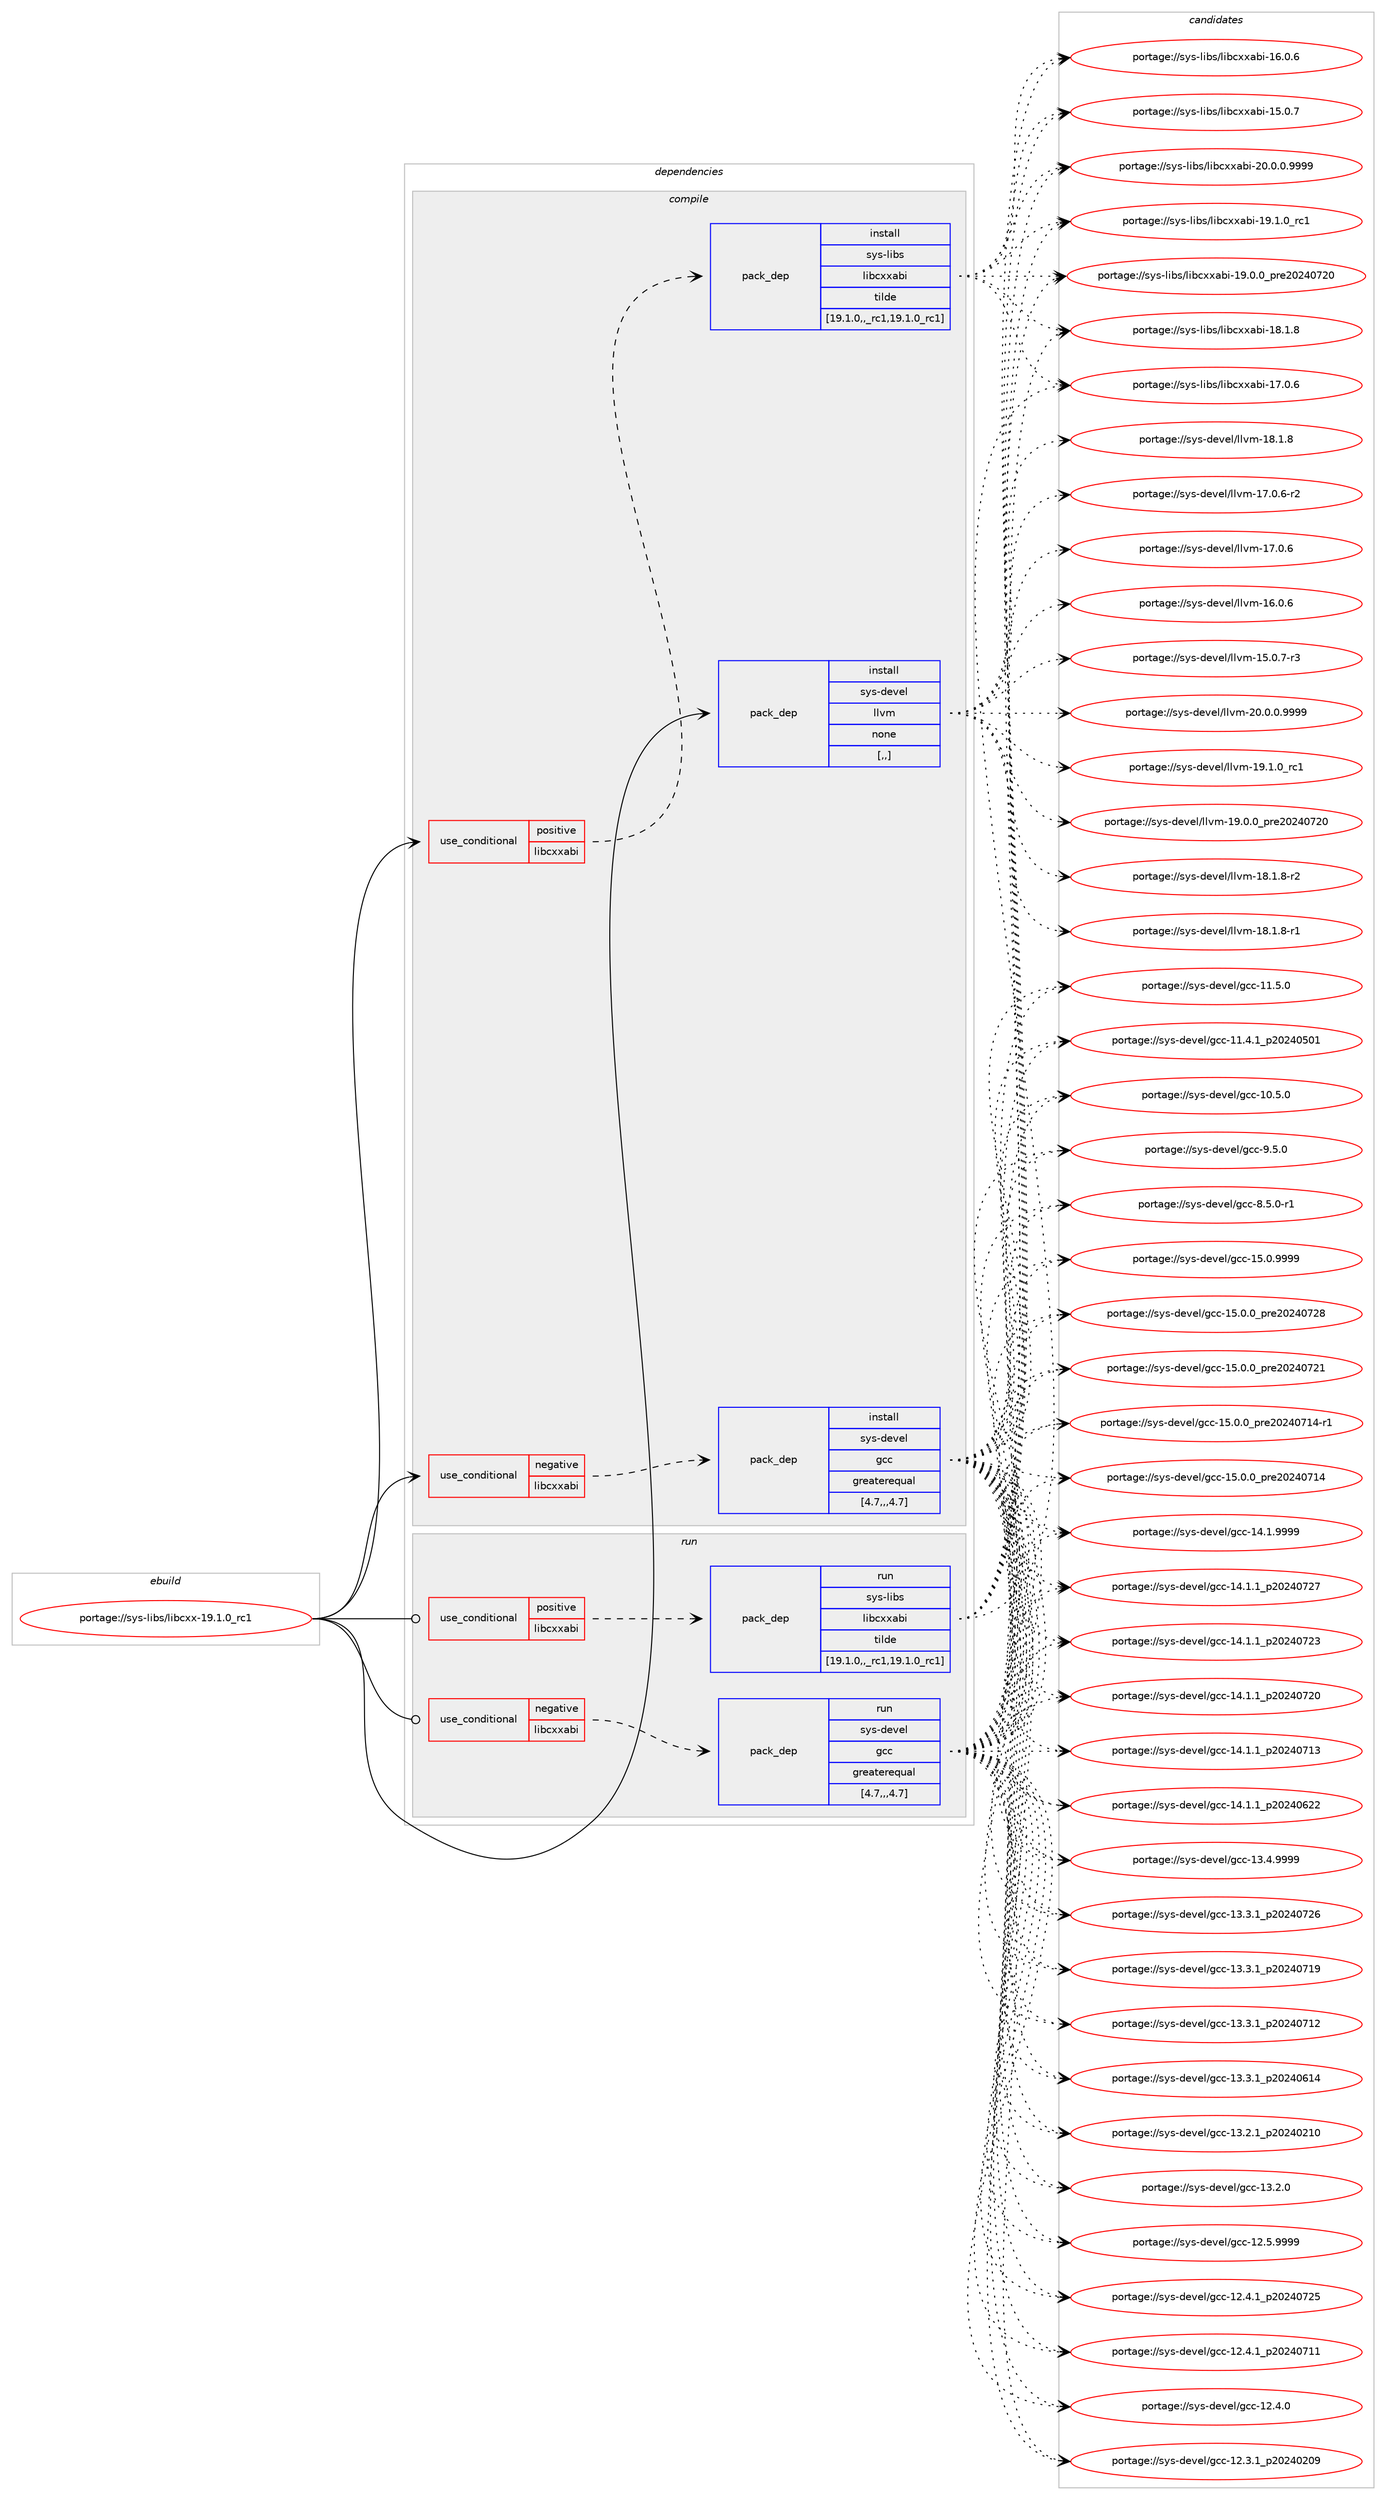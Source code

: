 digraph prolog {

# *************
# Graph options
# *************

newrank=true;
concentrate=true;
compound=true;
graph [rankdir=LR,fontname=Helvetica,fontsize=10,ranksep=1.5];#, ranksep=2.5, nodesep=0.2];
edge  [arrowhead=vee];
node  [fontname=Helvetica,fontsize=10];

# **********
# The ebuild
# **********

subgraph cluster_leftcol {
color=gray;
label=<<i>ebuild</i>>;
id [label="portage://sys-libs/libcxx-19.1.0_rc1", color=red, width=4, href="../sys-libs/libcxx-19.1.0_rc1.svg"];
}

# ****************
# The dependencies
# ****************

subgraph cluster_midcol {
color=gray;
label=<<i>dependencies</i>>;
subgraph cluster_compile {
fillcolor="#eeeeee";
style=filled;
label=<<i>compile</i>>;
subgraph cond117447 {
dependency440769 [label=<<TABLE BORDER="0" CELLBORDER="1" CELLSPACING="0" CELLPADDING="4"><TR><TD ROWSPAN="3" CELLPADDING="10">use_conditional</TD></TR><TR><TD>negative</TD></TR><TR><TD>libcxxabi</TD></TR></TABLE>>, shape=none, color=red];
subgraph pack320324 {
dependency440770 [label=<<TABLE BORDER="0" CELLBORDER="1" CELLSPACING="0" CELLPADDING="4" WIDTH="220"><TR><TD ROWSPAN="6" CELLPADDING="30">pack_dep</TD></TR><TR><TD WIDTH="110">install</TD></TR><TR><TD>sys-devel</TD></TR><TR><TD>gcc</TD></TR><TR><TD>greaterequal</TD></TR><TR><TD>[4.7,,,4.7]</TD></TR></TABLE>>, shape=none, color=blue];
}
dependency440769:e -> dependency440770:w [weight=20,style="dashed",arrowhead="vee"];
}
id:e -> dependency440769:w [weight=20,style="solid",arrowhead="vee"];
subgraph cond117448 {
dependency440771 [label=<<TABLE BORDER="0" CELLBORDER="1" CELLSPACING="0" CELLPADDING="4"><TR><TD ROWSPAN="3" CELLPADDING="10">use_conditional</TD></TR><TR><TD>positive</TD></TR><TR><TD>libcxxabi</TD></TR></TABLE>>, shape=none, color=red];
subgraph pack320325 {
dependency440772 [label=<<TABLE BORDER="0" CELLBORDER="1" CELLSPACING="0" CELLPADDING="4" WIDTH="220"><TR><TD ROWSPAN="6" CELLPADDING="30">pack_dep</TD></TR><TR><TD WIDTH="110">install</TD></TR><TR><TD>sys-libs</TD></TR><TR><TD>libcxxabi</TD></TR><TR><TD>tilde</TD></TR><TR><TD>[19.1.0,,_rc1,19.1.0_rc1]</TD></TR></TABLE>>, shape=none, color=blue];
}
dependency440771:e -> dependency440772:w [weight=20,style="dashed",arrowhead="vee"];
}
id:e -> dependency440771:w [weight=20,style="solid",arrowhead="vee"];
subgraph pack320326 {
dependency440773 [label=<<TABLE BORDER="0" CELLBORDER="1" CELLSPACING="0" CELLPADDING="4" WIDTH="220"><TR><TD ROWSPAN="6" CELLPADDING="30">pack_dep</TD></TR><TR><TD WIDTH="110">install</TD></TR><TR><TD>sys-devel</TD></TR><TR><TD>llvm</TD></TR><TR><TD>none</TD></TR><TR><TD>[,,]</TD></TR></TABLE>>, shape=none, color=blue];
}
id:e -> dependency440773:w [weight=20,style="solid",arrowhead="vee"];
}
subgraph cluster_compileandrun {
fillcolor="#eeeeee";
style=filled;
label=<<i>compile and run</i>>;
}
subgraph cluster_run {
fillcolor="#eeeeee";
style=filled;
label=<<i>run</i>>;
subgraph cond117449 {
dependency440774 [label=<<TABLE BORDER="0" CELLBORDER="1" CELLSPACING="0" CELLPADDING="4"><TR><TD ROWSPAN="3" CELLPADDING="10">use_conditional</TD></TR><TR><TD>negative</TD></TR><TR><TD>libcxxabi</TD></TR></TABLE>>, shape=none, color=red];
subgraph pack320327 {
dependency440775 [label=<<TABLE BORDER="0" CELLBORDER="1" CELLSPACING="0" CELLPADDING="4" WIDTH="220"><TR><TD ROWSPAN="6" CELLPADDING="30">pack_dep</TD></TR><TR><TD WIDTH="110">run</TD></TR><TR><TD>sys-devel</TD></TR><TR><TD>gcc</TD></TR><TR><TD>greaterequal</TD></TR><TR><TD>[4.7,,,4.7]</TD></TR></TABLE>>, shape=none, color=blue];
}
dependency440774:e -> dependency440775:w [weight=20,style="dashed",arrowhead="vee"];
}
id:e -> dependency440774:w [weight=20,style="solid",arrowhead="odot"];
subgraph cond117450 {
dependency440776 [label=<<TABLE BORDER="0" CELLBORDER="1" CELLSPACING="0" CELLPADDING="4"><TR><TD ROWSPAN="3" CELLPADDING="10">use_conditional</TD></TR><TR><TD>positive</TD></TR><TR><TD>libcxxabi</TD></TR></TABLE>>, shape=none, color=red];
subgraph pack320328 {
dependency440777 [label=<<TABLE BORDER="0" CELLBORDER="1" CELLSPACING="0" CELLPADDING="4" WIDTH="220"><TR><TD ROWSPAN="6" CELLPADDING="30">pack_dep</TD></TR><TR><TD WIDTH="110">run</TD></TR><TR><TD>sys-libs</TD></TR><TR><TD>libcxxabi</TD></TR><TR><TD>tilde</TD></TR><TR><TD>[19.1.0,,_rc1,19.1.0_rc1]</TD></TR></TABLE>>, shape=none, color=blue];
}
dependency440776:e -> dependency440777:w [weight=20,style="dashed",arrowhead="vee"];
}
id:e -> dependency440776:w [weight=20,style="solid",arrowhead="odot"];
}
}

# **************
# The candidates
# **************

subgraph cluster_choices {
rank=same;
color=gray;
label=<<i>candidates</i>>;

subgraph choice320324 {
color=black;
nodesep=1;
choice1151211154510010111810110847103999945495346484657575757 [label="portage://sys-devel/gcc-15.0.9999", color=red, width=4,href="../sys-devel/gcc-15.0.9999.svg"];
choice1151211154510010111810110847103999945495346484648951121141015048505248555056 [label="portage://sys-devel/gcc-15.0.0_pre20240728", color=red, width=4,href="../sys-devel/gcc-15.0.0_pre20240728.svg"];
choice1151211154510010111810110847103999945495346484648951121141015048505248555049 [label="portage://sys-devel/gcc-15.0.0_pre20240721", color=red, width=4,href="../sys-devel/gcc-15.0.0_pre20240721.svg"];
choice11512111545100101118101108471039999454953464846489511211410150485052485549524511449 [label="portage://sys-devel/gcc-15.0.0_pre20240714-r1", color=red, width=4,href="../sys-devel/gcc-15.0.0_pre20240714-r1.svg"];
choice1151211154510010111810110847103999945495346484648951121141015048505248554952 [label="portage://sys-devel/gcc-15.0.0_pre20240714", color=red, width=4,href="../sys-devel/gcc-15.0.0_pre20240714.svg"];
choice1151211154510010111810110847103999945495246494657575757 [label="portage://sys-devel/gcc-14.1.9999", color=red, width=4,href="../sys-devel/gcc-14.1.9999.svg"];
choice1151211154510010111810110847103999945495246494649951125048505248555055 [label="portage://sys-devel/gcc-14.1.1_p20240727", color=red, width=4,href="../sys-devel/gcc-14.1.1_p20240727.svg"];
choice1151211154510010111810110847103999945495246494649951125048505248555051 [label="portage://sys-devel/gcc-14.1.1_p20240723", color=red, width=4,href="../sys-devel/gcc-14.1.1_p20240723.svg"];
choice1151211154510010111810110847103999945495246494649951125048505248555048 [label="portage://sys-devel/gcc-14.1.1_p20240720", color=red, width=4,href="../sys-devel/gcc-14.1.1_p20240720.svg"];
choice1151211154510010111810110847103999945495246494649951125048505248554951 [label="portage://sys-devel/gcc-14.1.1_p20240713", color=red, width=4,href="../sys-devel/gcc-14.1.1_p20240713.svg"];
choice1151211154510010111810110847103999945495246494649951125048505248545050 [label="portage://sys-devel/gcc-14.1.1_p20240622", color=red, width=4,href="../sys-devel/gcc-14.1.1_p20240622.svg"];
choice1151211154510010111810110847103999945495146524657575757 [label="portage://sys-devel/gcc-13.4.9999", color=red, width=4,href="../sys-devel/gcc-13.4.9999.svg"];
choice1151211154510010111810110847103999945495146514649951125048505248555054 [label="portage://sys-devel/gcc-13.3.1_p20240726", color=red, width=4,href="../sys-devel/gcc-13.3.1_p20240726.svg"];
choice1151211154510010111810110847103999945495146514649951125048505248554957 [label="portage://sys-devel/gcc-13.3.1_p20240719", color=red, width=4,href="../sys-devel/gcc-13.3.1_p20240719.svg"];
choice1151211154510010111810110847103999945495146514649951125048505248554950 [label="portage://sys-devel/gcc-13.3.1_p20240712", color=red, width=4,href="../sys-devel/gcc-13.3.1_p20240712.svg"];
choice1151211154510010111810110847103999945495146514649951125048505248544952 [label="portage://sys-devel/gcc-13.3.1_p20240614", color=red, width=4,href="../sys-devel/gcc-13.3.1_p20240614.svg"];
choice1151211154510010111810110847103999945495146504649951125048505248504948 [label="portage://sys-devel/gcc-13.2.1_p20240210", color=red, width=4,href="../sys-devel/gcc-13.2.1_p20240210.svg"];
choice1151211154510010111810110847103999945495146504648 [label="portage://sys-devel/gcc-13.2.0", color=red, width=4,href="../sys-devel/gcc-13.2.0.svg"];
choice1151211154510010111810110847103999945495046534657575757 [label="portage://sys-devel/gcc-12.5.9999", color=red, width=4,href="../sys-devel/gcc-12.5.9999.svg"];
choice1151211154510010111810110847103999945495046524649951125048505248555053 [label="portage://sys-devel/gcc-12.4.1_p20240725", color=red, width=4,href="../sys-devel/gcc-12.4.1_p20240725.svg"];
choice1151211154510010111810110847103999945495046524649951125048505248554949 [label="portage://sys-devel/gcc-12.4.1_p20240711", color=red, width=4,href="../sys-devel/gcc-12.4.1_p20240711.svg"];
choice1151211154510010111810110847103999945495046524648 [label="portage://sys-devel/gcc-12.4.0", color=red, width=4,href="../sys-devel/gcc-12.4.0.svg"];
choice1151211154510010111810110847103999945495046514649951125048505248504857 [label="portage://sys-devel/gcc-12.3.1_p20240209", color=red, width=4,href="../sys-devel/gcc-12.3.1_p20240209.svg"];
choice1151211154510010111810110847103999945494946534648 [label="portage://sys-devel/gcc-11.5.0", color=red, width=4,href="../sys-devel/gcc-11.5.0.svg"];
choice1151211154510010111810110847103999945494946524649951125048505248534849 [label="portage://sys-devel/gcc-11.4.1_p20240501", color=red, width=4,href="../sys-devel/gcc-11.4.1_p20240501.svg"];
choice1151211154510010111810110847103999945494846534648 [label="portage://sys-devel/gcc-10.5.0", color=red, width=4,href="../sys-devel/gcc-10.5.0.svg"];
choice11512111545100101118101108471039999455746534648 [label="portage://sys-devel/gcc-9.5.0", color=red, width=4,href="../sys-devel/gcc-9.5.0.svg"];
choice115121115451001011181011084710399994556465346484511449 [label="portage://sys-devel/gcc-8.5.0-r1", color=red, width=4,href="../sys-devel/gcc-8.5.0-r1.svg"];
dependency440770:e -> choice1151211154510010111810110847103999945495346484657575757:w [style=dotted,weight="100"];
dependency440770:e -> choice1151211154510010111810110847103999945495346484648951121141015048505248555056:w [style=dotted,weight="100"];
dependency440770:e -> choice1151211154510010111810110847103999945495346484648951121141015048505248555049:w [style=dotted,weight="100"];
dependency440770:e -> choice11512111545100101118101108471039999454953464846489511211410150485052485549524511449:w [style=dotted,weight="100"];
dependency440770:e -> choice1151211154510010111810110847103999945495346484648951121141015048505248554952:w [style=dotted,weight="100"];
dependency440770:e -> choice1151211154510010111810110847103999945495246494657575757:w [style=dotted,weight="100"];
dependency440770:e -> choice1151211154510010111810110847103999945495246494649951125048505248555055:w [style=dotted,weight="100"];
dependency440770:e -> choice1151211154510010111810110847103999945495246494649951125048505248555051:w [style=dotted,weight="100"];
dependency440770:e -> choice1151211154510010111810110847103999945495246494649951125048505248555048:w [style=dotted,weight="100"];
dependency440770:e -> choice1151211154510010111810110847103999945495246494649951125048505248554951:w [style=dotted,weight="100"];
dependency440770:e -> choice1151211154510010111810110847103999945495246494649951125048505248545050:w [style=dotted,weight="100"];
dependency440770:e -> choice1151211154510010111810110847103999945495146524657575757:w [style=dotted,weight="100"];
dependency440770:e -> choice1151211154510010111810110847103999945495146514649951125048505248555054:w [style=dotted,weight="100"];
dependency440770:e -> choice1151211154510010111810110847103999945495146514649951125048505248554957:w [style=dotted,weight="100"];
dependency440770:e -> choice1151211154510010111810110847103999945495146514649951125048505248554950:w [style=dotted,weight="100"];
dependency440770:e -> choice1151211154510010111810110847103999945495146514649951125048505248544952:w [style=dotted,weight="100"];
dependency440770:e -> choice1151211154510010111810110847103999945495146504649951125048505248504948:w [style=dotted,weight="100"];
dependency440770:e -> choice1151211154510010111810110847103999945495146504648:w [style=dotted,weight="100"];
dependency440770:e -> choice1151211154510010111810110847103999945495046534657575757:w [style=dotted,weight="100"];
dependency440770:e -> choice1151211154510010111810110847103999945495046524649951125048505248555053:w [style=dotted,weight="100"];
dependency440770:e -> choice1151211154510010111810110847103999945495046524649951125048505248554949:w [style=dotted,weight="100"];
dependency440770:e -> choice1151211154510010111810110847103999945495046524648:w [style=dotted,weight="100"];
dependency440770:e -> choice1151211154510010111810110847103999945495046514649951125048505248504857:w [style=dotted,weight="100"];
dependency440770:e -> choice1151211154510010111810110847103999945494946534648:w [style=dotted,weight="100"];
dependency440770:e -> choice1151211154510010111810110847103999945494946524649951125048505248534849:w [style=dotted,weight="100"];
dependency440770:e -> choice1151211154510010111810110847103999945494846534648:w [style=dotted,weight="100"];
dependency440770:e -> choice11512111545100101118101108471039999455746534648:w [style=dotted,weight="100"];
dependency440770:e -> choice115121115451001011181011084710399994556465346484511449:w [style=dotted,weight="100"];
}
subgraph choice320325 {
color=black;
nodesep=1;
choice11512111545108105981154710810598991201209798105455048464846484657575757 [label="portage://sys-libs/libcxxabi-20.0.0.9999", color=red, width=4,href="../sys-libs/libcxxabi-20.0.0.9999.svg"];
choice1151211154510810598115471081059899120120979810545495746494648951149949 [label="portage://sys-libs/libcxxabi-19.1.0_rc1", color=red, width=4,href="../sys-libs/libcxxabi-19.1.0_rc1.svg"];
choice1151211154510810598115471081059899120120979810545495746484648951121141015048505248555048 [label="portage://sys-libs/libcxxabi-19.0.0_pre20240720", color=red, width=4,href="../sys-libs/libcxxabi-19.0.0_pre20240720.svg"];
choice1151211154510810598115471081059899120120979810545495646494656 [label="portage://sys-libs/libcxxabi-18.1.8", color=red, width=4,href="../sys-libs/libcxxabi-18.1.8.svg"];
choice1151211154510810598115471081059899120120979810545495546484654 [label="portage://sys-libs/libcxxabi-17.0.6", color=red, width=4,href="../sys-libs/libcxxabi-17.0.6.svg"];
choice1151211154510810598115471081059899120120979810545495446484654 [label="portage://sys-libs/libcxxabi-16.0.6", color=red, width=4,href="../sys-libs/libcxxabi-16.0.6.svg"];
choice1151211154510810598115471081059899120120979810545495346484655 [label="portage://sys-libs/libcxxabi-15.0.7", color=red, width=4,href="../sys-libs/libcxxabi-15.0.7.svg"];
dependency440772:e -> choice11512111545108105981154710810598991201209798105455048464846484657575757:w [style=dotted,weight="100"];
dependency440772:e -> choice1151211154510810598115471081059899120120979810545495746494648951149949:w [style=dotted,weight="100"];
dependency440772:e -> choice1151211154510810598115471081059899120120979810545495746484648951121141015048505248555048:w [style=dotted,weight="100"];
dependency440772:e -> choice1151211154510810598115471081059899120120979810545495646494656:w [style=dotted,weight="100"];
dependency440772:e -> choice1151211154510810598115471081059899120120979810545495546484654:w [style=dotted,weight="100"];
dependency440772:e -> choice1151211154510810598115471081059899120120979810545495446484654:w [style=dotted,weight="100"];
dependency440772:e -> choice1151211154510810598115471081059899120120979810545495346484655:w [style=dotted,weight="100"];
}
subgraph choice320326 {
color=black;
nodesep=1;
choice1151211154510010111810110847108108118109455048464846484657575757 [label="portage://sys-devel/llvm-20.0.0.9999", color=red, width=4,href="../sys-devel/llvm-20.0.0.9999.svg"];
choice115121115451001011181011084710810811810945495746494648951149949 [label="portage://sys-devel/llvm-19.1.0_rc1", color=red, width=4,href="../sys-devel/llvm-19.1.0_rc1.svg"];
choice115121115451001011181011084710810811810945495746484648951121141015048505248555048 [label="portage://sys-devel/llvm-19.0.0_pre20240720", color=red, width=4,href="../sys-devel/llvm-19.0.0_pre20240720.svg"];
choice1151211154510010111810110847108108118109454956464946564511450 [label="portage://sys-devel/llvm-18.1.8-r2", color=red, width=4,href="../sys-devel/llvm-18.1.8-r2.svg"];
choice1151211154510010111810110847108108118109454956464946564511449 [label="portage://sys-devel/llvm-18.1.8-r1", color=red, width=4,href="../sys-devel/llvm-18.1.8-r1.svg"];
choice115121115451001011181011084710810811810945495646494656 [label="portage://sys-devel/llvm-18.1.8", color=red, width=4,href="../sys-devel/llvm-18.1.8.svg"];
choice1151211154510010111810110847108108118109454955464846544511450 [label="portage://sys-devel/llvm-17.0.6-r2", color=red, width=4,href="../sys-devel/llvm-17.0.6-r2.svg"];
choice115121115451001011181011084710810811810945495546484654 [label="portage://sys-devel/llvm-17.0.6", color=red, width=4,href="../sys-devel/llvm-17.0.6.svg"];
choice115121115451001011181011084710810811810945495446484654 [label="portage://sys-devel/llvm-16.0.6", color=red, width=4,href="../sys-devel/llvm-16.0.6.svg"];
choice1151211154510010111810110847108108118109454953464846554511451 [label="portage://sys-devel/llvm-15.0.7-r3", color=red, width=4,href="../sys-devel/llvm-15.0.7-r3.svg"];
dependency440773:e -> choice1151211154510010111810110847108108118109455048464846484657575757:w [style=dotted,weight="100"];
dependency440773:e -> choice115121115451001011181011084710810811810945495746494648951149949:w [style=dotted,weight="100"];
dependency440773:e -> choice115121115451001011181011084710810811810945495746484648951121141015048505248555048:w [style=dotted,weight="100"];
dependency440773:e -> choice1151211154510010111810110847108108118109454956464946564511450:w [style=dotted,weight="100"];
dependency440773:e -> choice1151211154510010111810110847108108118109454956464946564511449:w [style=dotted,weight="100"];
dependency440773:e -> choice115121115451001011181011084710810811810945495646494656:w [style=dotted,weight="100"];
dependency440773:e -> choice1151211154510010111810110847108108118109454955464846544511450:w [style=dotted,weight="100"];
dependency440773:e -> choice115121115451001011181011084710810811810945495546484654:w [style=dotted,weight="100"];
dependency440773:e -> choice115121115451001011181011084710810811810945495446484654:w [style=dotted,weight="100"];
dependency440773:e -> choice1151211154510010111810110847108108118109454953464846554511451:w [style=dotted,weight="100"];
}
subgraph choice320327 {
color=black;
nodesep=1;
choice1151211154510010111810110847103999945495346484657575757 [label="portage://sys-devel/gcc-15.0.9999", color=red, width=4,href="../sys-devel/gcc-15.0.9999.svg"];
choice1151211154510010111810110847103999945495346484648951121141015048505248555056 [label="portage://sys-devel/gcc-15.0.0_pre20240728", color=red, width=4,href="../sys-devel/gcc-15.0.0_pre20240728.svg"];
choice1151211154510010111810110847103999945495346484648951121141015048505248555049 [label="portage://sys-devel/gcc-15.0.0_pre20240721", color=red, width=4,href="../sys-devel/gcc-15.0.0_pre20240721.svg"];
choice11512111545100101118101108471039999454953464846489511211410150485052485549524511449 [label="portage://sys-devel/gcc-15.0.0_pre20240714-r1", color=red, width=4,href="../sys-devel/gcc-15.0.0_pre20240714-r1.svg"];
choice1151211154510010111810110847103999945495346484648951121141015048505248554952 [label="portage://sys-devel/gcc-15.0.0_pre20240714", color=red, width=4,href="../sys-devel/gcc-15.0.0_pre20240714.svg"];
choice1151211154510010111810110847103999945495246494657575757 [label="portage://sys-devel/gcc-14.1.9999", color=red, width=4,href="../sys-devel/gcc-14.1.9999.svg"];
choice1151211154510010111810110847103999945495246494649951125048505248555055 [label="portage://sys-devel/gcc-14.1.1_p20240727", color=red, width=4,href="../sys-devel/gcc-14.1.1_p20240727.svg"];
choice1151211154510010111810110847103999945495246494649951125048505248555051 [label="portage://sys-devel/gcc-14.1.1_p20240723", color=red, width=4,href="../sys-devel/gcc-14.1.1_p20240723.svg"];
choice1151211154510010111810110847103999945495246494649951125048505248555048 [label="portage://sys-devel/gcc-14.1.1_p20240720", color=red, width=4,href="../sys-devel/gcc-14.1.1_p20240720.svg"];
choice1151211154510010111810110847103999945495246494649951125048505248554951 [label="portage://sys-devel/gcc-14.1.1_p20240713", color=red, width=4,href="../sys-devel/gcc-14.1.1_p20240713.svg"];
choice1151211154510010111810110847103999945495246494649951125048505248545050 [label="portage://sys-devel/gcc-14.1.1_p20240622", color=red, width=4,href="../sys-devel/gcc-14.1.1_p20240622.svg"];
choice1151211154510010111810110847103999945495146524657575757 [label="portage://sys-devel/gcc-13.4.9999", color=red, width=4,href="../sys-devel/gcc-13.4.9999.svg"];
choice1151211154510010111810110847103999945495146514649951125048505248555054 [label="portage://sys-devel/gcc-13.3.1_p20240726", color=red, width=4,href="../sys-devel/gcc-13.3.1_p20240726.svg"];
choice1151211154510010111810110847103999945495146514649951125048505248554957 [label="portage://sys-devel/gcc-13.3.1_p20240719", color=red, width=4,href="../sys-devel/gcc-13.3.1_p20240719.svg"];
choice1151211154510010111810110847103999945495146514649951125048505248554950 [label="portage://sys-devel/gcc-13.3.1_p20240712", color=red, width=4,href="../sys-devel/gcc-13.3.1_p20240712.svg"];
choice1151211154510010111810110847103999945495146514649951125048505248544952 [label="portage://sys-devel/gcc-13.3.1_p20240614", color=red, width=4,href="../sys-devel/gcc-13.3.1_p20240614.svg"];
choice1151211154510010111810110847103999945495146504649951125048505248504948 [label="portage://sys-devel/gcc-13.2.1_p20240210", color=red, width=4,href="../sys-devel/gcc-13.2.1_p20240210.svg"];
choice1151211154510010111810110847103999945495146504648 [label="portage://sys-devel/gcc-13.2.0", color=red, width=4,href="../sys-devel/gcc-13.2.0.svg"];
choice1151211154510010111810110847103999945495046534657575757 [label="portage://sys-devel/gcc-12.5.9999", color=red, width=4,href="../sys-devel/gcc-12.5.9999.svg"];
choice1151211154510010111810110847103999945495046524649951125048505248555053 [label="portage://sys-devel/gcc-12.4.1_p20240725", color=red, width=4,href="../sys-devel/gcc-12.4.1_p20240725.svg"];
choice1151211154510010111810110847103999945495046524649951125048505248554949 [label="portage://sys-devel/gcc-12.4.1_p20240711", color=red, width=4,href="../sys-devel/gcc-12.4.1_p20240711.svg"];
choice1151211154510010111810110847103999945495046524648 [label="portage://sys-devel/gcc-12.4.0", color=red, width=4,href="../sys-devel/gcc-12.4.0.svg"];
choice1151211154510010111810110847103999945495046514649951125048505248504857 [label="portage://sys-devel/gcc-12.3.1_p20240209", color=red, width=4,href="../sys-devel/gcc-12.3.1_p20240209.svg"];
choice1151211154510010111810110847103999945494946534648 [label="portage://sys-devel/gcc-11.5.0", color=red, width=4,href="../sys-devel/gcc-11.5.0.svg"];
choice1151211154510010111810110847103999945494946524649951125048505248534849 [label="portage://sys-devel/gcc-11.4.1_p20240501", color=red, width=4,href="../sys-devel/gcc-11.4.1_p20240501.svg"];
choice1151211154510010111810110847103999945494846534648 [label="portage://sys-devel/gcc-10.5.0", color=red, width=4,href="../sys-devel/gcc-10.5.0.svg"];
choice11512111545100101118101108471039999455746534648 [label="portage://sys-devel/gcc-9.5.0", color=red, width=4,href="../sys-devel/gcc-9.5.0.svg"];
choice115121115451001011181011084710399994556465346484511449 [label="portage://sys-devel/gcc-8.5.0-r1", color=red, width=4,href="../sys-devel/gcc-8.5.0-r1.svg"];
dependency440775:e -> choice1151211154510010111810110847103999945495346484657575757:w [style=dotted,weight="100"];
dependency440775:e -> choice1151211154510010111810110847103999945495346484648951121141015048505248555056:w [style=dotted,weight="100"];
dependency440775:e -> choice1151211154510010111810110847103999945495346484648951121141015048505248555049:w [style=dotted,weight="100"];
dependency440775:e -> choice11512111545100101118101108471039999454953464846489511211410150485052485549524511449:w [style=dotted,weight="100"];
dependency440775:e -> choice1151211154510010111810110847103999945495346484648951121141015048505248554952:w [style=dotted,weight="100"];
dependency440775:e -> choice1151211154510010111810110847103999945495246494657575757:w [style=dotted,weight="100"];
dependency440775:e -> choice1151211154510010111810110847103999945495246494649951125048505248555055:w [style=dotted,weight="100"];
dependency440775:e -> choice1151211154510010111810110847103999945495246494649951125048505248555051:w [style=dotted,weight="100"];
dependency440775:e -> choice1151211154510010111810110847103999945495246494649951125048505248555048:w [style=dotted,weight="100"];
dependency440775:e -> choice1151211154510010111810110847103999945495246494649951125048505248554951:w [style=dotted,weight="100"];
dependency440775:e -> choice1151211154510010111810110847103999945495246494649951125048505248545050:w [style=dotted,weight="100"];
dependency440775:e -> choice1151211154510010111810110847103999945495146524657575757:w [style=dotted,weight="100"];
dependency440775:e -> choice1151211154510010111810110847103999945495146514649951125048505248555054:w [style=dotted,weight="100"];
dependency440775:e -> choice1151211154510010111810110847103999945495146514649951125048505248554957:w [style=dotted,weight="100"];
dependency440775:e -> choice1151211154510010111810110847103999945495146514649951125048505248554950:w [style=dotted,weight="100"];
dependency440775:e -> choice1151211154510010111810110847103999945495146514649951125048505248544952:w [style=dotted,weight="100"];
dependency440775:e -> choice1151211154510010111810110847103999945495146504649951125048505248504948:w [style=dotted,weight="100"];
dependency440775:e -> choice1151211154510010111810110847103999945495146504648:w [style=dotted,weight="100"];
dependency440775:e -> choice1151211154510010111810110847103999945495046534657575757:w [style=dotted,weight="100"];
dependency440775:e -> choice1151211154510010111810110847103999945495046524649951125048505248555053:w [style=dotted,weight="100"];
dependency440775:e -> choice1151211154510010111810110847103999945495046524649951125048505248554949:w [style=dotted,weight="100"];
dependency440775:e -> choice1151211154510010111810110847103999945495046524648:w [style=dotted,weight="100"];
dependency440775:e -> choice1151211154510010111810110847103999945495046514649951125048505248504857:w [style=dotted,weight="100"];
dependency440775:e -> choice1151211154510010111810110847103999945494946534648:w [style=dotted,weight="100"];
dependency440775:e -> choice1151211154510010111810110847103999945494946524649951125048505248534849:w [style=dotted,weight="100"];
dependency440775:e -> choice1151211154510010111810110847103999945494846534648:w [style=dotted,weight="100"];
dependency440775:e -> choice11512111545100101118101108471039999455746534648:w [style=dotted,weight="100"];
dependency440775:e -> choice115121115451001011181011084710399994556465346484511449:w [style=dotted,weight="100"];
}
subgraph choice320328 {
color=black;
nodesep=1;
choice11512111545108105981154710810598991201209798105455048464846484657575757 [label="portage://sys-libs/libcxxabi-20.0.0.9999", color=red, width=4,href="../sys-libs/libcxxabi-20.0.0.9999.svg"];
choice1151211154510810598115471081059899120120979810545495746494648951149949 [label="portage://sys-libs/libcxxabi-19.1.0_rc1", color=red, width=4,href="../sys-libs/libcxxabi-19.1.0_rc1.svg"];
choice1151211154510810598115471081059899120120979810545495746484648951121141015048505248555048 [label="portage://sys-libs/libcxxabi-19.0.0_pre20240720", color=red, width=4,href="../sys-libs/libcxxabi-19.0.0_pre20240720.svg"];
choice1151211154510810598115471081059899120120979810545495646494656 [label="portage://sys-libs/libcxxabi-18.1.8", color=red, width=4,href="../sys-libs/libcxxabi-18.1.8.svg"];
choice1151211154510810598115471081059899120120979810545495546484654 [label="portage://sys-libs/libcxxabi-17.0.6", color=red, width=4,href="../sys-libs/libcxxabi-17.0.6.svg"];
choice1151211154510810598115471081059899120120979810545495446484654 [label="portage://sys-libs/libcxxabi-16.0.6", color=red, width=4,href="../sys-libs/libcxxabi-16.0.6.svg"];
choice1151211154510810598115471081059899120120979810545495346484655 [label="portage://sys-libs/libcxxabi-15.0.7", color=red, width=4,href="../sys-libs/libcxxabi-15.0.7.svg"];
dependency440777:e -> choice11512111545108105981154710810598991201209798105455048464846484657575757:w [style=dotted,weight="100"];
dependency440777:e -> choice1151211154510810598115471081059899120120979810545495746494648951149949:w [style=dotted,weight="100"];
dependency440777:e -> choice1151211154510810598115471081059899120120979810545495746484648951121141015048505248555048:w [style=dotted,weight="100"];
dependency440777:e -> choice1151211154510810598115471081059899120120979810545495646494656:w [style=dotted,weight="100"];
dependency440777:e -> choice1151211154510810598115471081059899120120979810545495546484654:w [style=dotted,weight="100"];
dependency440777:e -> choice1151211154510810598115471081059899120120979810545495446484654:w [style=dotted,weight="100"];
dependency440777:e -> choice1151211154510810598115471081059899120120979810545495346484655:w [style=dotted,weight="100"];
}
}

}
